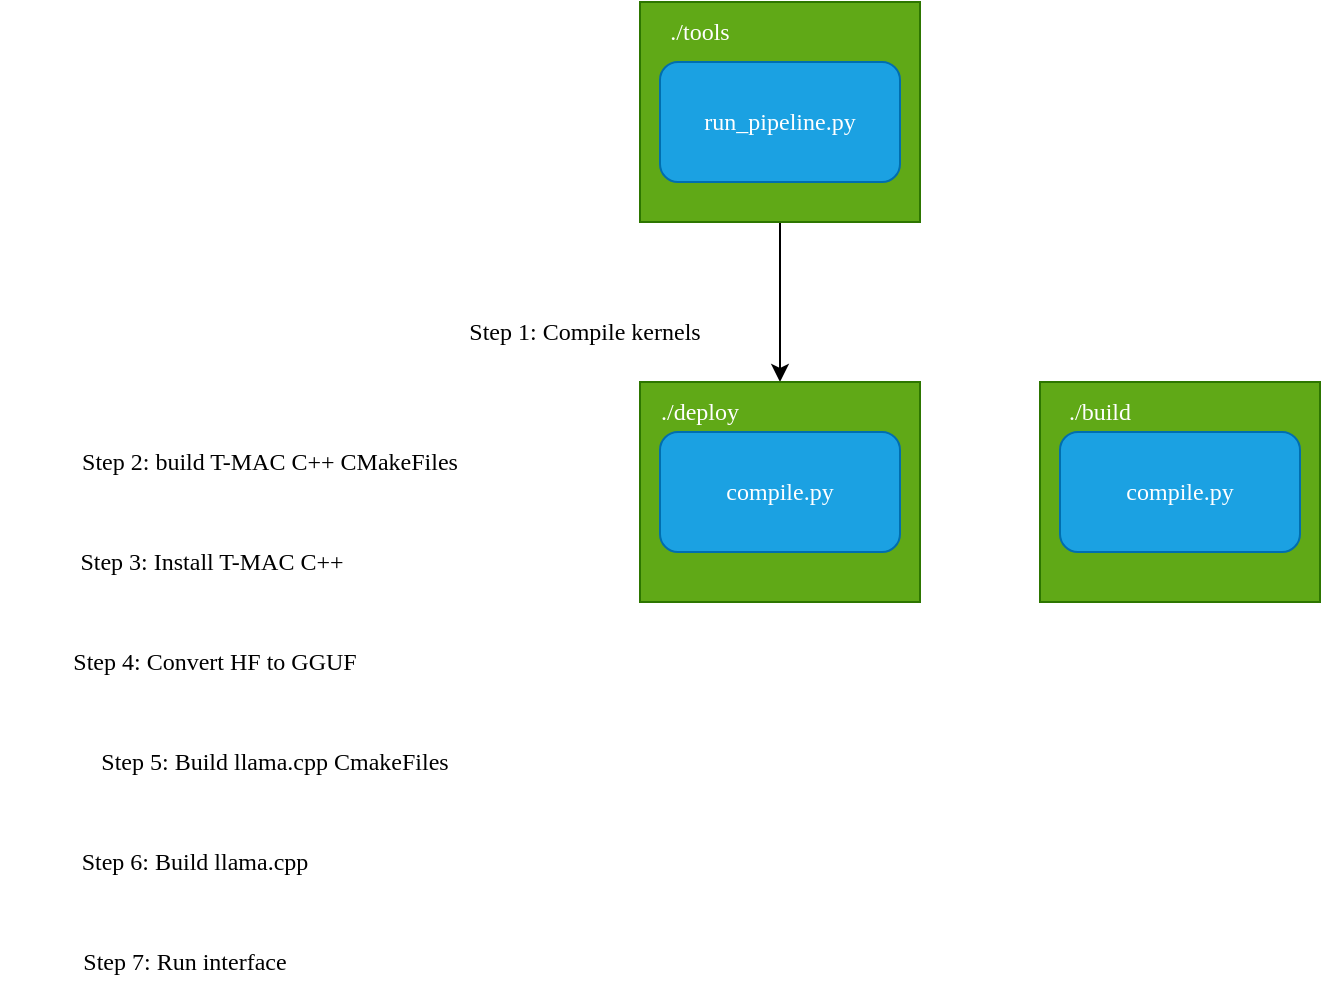 <mxfile version="24.7.17">
  <diagram name="pipeline流程" id="_b3mfQIAoILUMdI7C296">
    <mxGraphModel dx="1123" dy="594" grid="1" gridSize="10" guides="1" tooltips="1" connect="1" arrows="1" fold="1" page="1" pageScale="1" pageWidth="1169" pageHeight="827" math="0" shadow="0">
      <root>
        <mxCell id="0" />
        <mxCell id="1" parent="0" />
        <mxCell id="8qDGK20phoXkKiL5pCjt-18" style="edgeStyle=orthogonalEdgeStyle;rounded=0;orthogonalLoop=1;jettySize=auto;html=1;entryX=0.5;entryY=0;entryDx=0;entryDy=0;" edge="1" parent="1" source="8qDGK20phoXkKiL5pCjt-5" target="8qDGK20phoXkKiL5pCjt-9">
          <mxGeometry relative="1" as="geometry" />
        </mxCell>
        <mxCell id="8qDGK20phoXkKiL5pCjt-5" value="" style="rounded=0;whiteSpace=wrap;html=1;fillColor=#60a917;fontColor=#ffffff;strokeColor=#2D7600;" vertex="1" parent="1">
          <mxGeometry x="370" y="360" width="140" height="110" as="geometry" />
        </mxCell>
        <mxCell id="8qDGK20phoXkKiL5pCjt-1" value="&lt;font face=&quot;Lucida Console&quot;&gt;run_pipeline.py&lt;/font&gt;" style="rounded=1;whiteSpace=wrap;html=1;fillColor=#1ba1e2;fontColor=#ffffff;strokeColor=#006EAF;" vertex="1" parent="1">
          <mxGeometry x="380" y="390" width="120" height="60" as="geometry" />
        </mxCell>
        <mxCell id="8qDGK20phoXkKiL5pCjt-4" value="&lt;font face=&quot;Lucida Console&quot;&gt;./tools&lt;/font&gt;" style="text;html=1;align=center;verticalAlign=middle;whiteSpace=wrap;rounded=0;fontColor=#FFFFFF;" vertex="1" parent="1">
          <mxGeometry x="370" y="360" width="60" height="30" as="geometry" />
        </mxCell>
        <mxCell id="8qDGK20phoXkKiL5pCjt-9" value="" style="rounded=0;whiteSpace=wrap;html=1;fillColor=#60a917;fontColor=#ffffff;strokeColor=#2D7600;" vertex="1" parent="1">
          <mxGeometry x="370" y="550" width="140" height="110" as="geometry" />
        </mxCell>
        <mxCell id="8qDGK20phoXkKiL5pCjt-8" value="&lt;font face=&quot;Lucida Console&quot;&gt;./deploy&lt;/font&gt;" style="text;html=1;align=center;verticalAlign=middle;whiteSpace=wrap;rounded=0;fontColor=#FFFFFF;" vertex="1" parent="1">
          <mxGeometry x="370" y="550" width="60" height="30" as="geometry" />
        </mxCell>
        <mxCell id="8qDGK20phoXkKiL5pCjt-10" value="&lt;font face=&quot;Lucida Console&quot;&gt;&lt;span style=&quot;font-size: 12px;&quot;&gt;compile.py&lt;/span&gt;&lt;/font&gt;" style="rounded=1;whiteSpace=wrap;html=1;fillColor=#1ba1e2;fontColor=#ffffff;strokeColor=#006EAF;" vertex="1" parent="1">
          <mxGeometry x="380" y="575" width="120" height="60" as="geometry" />
        </mxCell>
        <mxCell id="8qDGK20phoXkKiL5pCjt-11" value="&lt;font face=&quot;Lucida Console&quot; color=&quot;#000000&quot;&gt;Step 1:&amp;nbsp;&lt;span style=&quot;font-size: 12px;&quot;&gt;Compile kernels&lt;/span&gt;&lt;/font&gt;" style="text;html=1;align=center;verticalAlign=middle;whiteSpace=wrap;rounded=0;fontColor=#FFFFFF;" vertex="1" parent="1">
          <mxGeometry x="255" y="510" width="175" height="30" as="geometry" />
        </mxCell>
        <mxCell id="8qDGK20phoXkKiL5pCjt-12" value="&lt;font face=&quot;Lucida Console&quot; color=&quot;#000000&quot;&gt;Step 2: build T-MAC C++ CMakeFiles&lt;/font&gt;" style="text;html=1;align=center;verticalAlign=middle;whiteSpace=wrap;rounded=0;fontColor=#FFFFFF;" vertex="1" parent="1">
          <mxGeometry x="55" y="575" width="260" height="30" as="geometry" />
        </mxCell>
        <mxCell id="8qDGK20phoXkKiL5pCjt-13" value="&lt;font face=&quot;Lucida Console&quot; color=&quot;#000000&quot;&gt;Step 3: Install T-MAC C++&amp;nbsp;&lt;/font&gt;" style="text;html=1;align=center;verticalAlign=middle;whiteSpace=wrap;rounded=0;fontColor=#FFFFFF;" vertex="1" parent="1">
          <mxGeometry x="55" y="625" width="205" height="30" as="geometry" />
        </mxCell>
        <mxCell id="8qDGK20phoXkKiL5pCjt-14" value="&lt;font face=&quot;Lucida Console&quot; color=&quot;#000000&quot;&gt;Step 4: Convert HF to GGUF&lt;/font&gt;" style="text;html=1;align=center;verticalAlign=middle;whiteSpace=wrap;rounded=0;fontColor=#FFFFFF;" vertex="1" parent="1">
          <mxGeometry x="55" y="675" width="205" height="30" as="geometry" />
        </mxCell>
        <mxCell id="8qDGK20phoXkKiL5pCjt-15" value="&lt;font face=&quot;Lucida Console&quot; color=&quot;#000000&quot;&gt;Step 5: Build llama.cpp CmakeFiles&lt;/font&gt;" style="text;html=1;align=center;verticalAlign=middle;whiteSpace=wrap;rounded=0;fontColor=#FFFFFF;" vertex="1" parent="1">
          <mxGeometry x="55" y="725" width="265" height="30" as="geometry" />
        </mxCell>
        <mxCell id="8qDGK20phoXkKiL5pCjt-16" value="&lt;font face=&quot;Lucida Console&quot; color=&quot;#000000&quot;&gt;Step 6: Build llama.cpp&lt;/font&gt;" style="text;html=1;align=center;verticalAlign=middle;whiteSpace=wrap;rounded=0;fontColor=#FFFFFF;" vertex="1" parent="1">
          <mxGeometry x="55" y="775" width="185" height="30" as="geometry" />
        </mxCell>
        <mxCell id="8qDGK20phoXkKiL5pCjt-17" value="&lt;font face=&quot;Lucida Console&quot; color=&quot;#000000&quot;&gt;Step 7: Run interface&lt;/font&gt;" style="text;html=1;align=center;verticalAlign=middle;whiteSpace=wrap;rounded=0;fontColor=#FFFFFF;" vertex="1" parent="1">
          <mxGeometry x="50" y="825" width="185" height="30" as="geometry" />
        </mxCell>
        <mxCell id="8qDGK20phoXkKiL5pCjt-19" value="" style="rounded=0;whiteSpace=wrap;html=1;fillColor=#60a917;fontColor=#ffffff;strokeColor=#2D7600;" vertex="1" parent="1">
          <mxGeometry x="570" y="550" width="140" height="110" as="geometry" />
        </mxCell>
        <mxCell id="8qDGK20phoXkKiL5pCjt-20" value="&lt;font face=&quot;Lucida Console&quot;&gt;./&lt;span style=&quot;font-size: 12px;&quot;&gt;build&lt;/span&gt;&lt;/font&gt;" style="text;html=1;align=center;verticalAlign=middle;whiteSpace=wrap;rounded=0;fontColor=#FFFFFF;" vertex="1" parent="1">
          <mxGeometry x="570" y="550" width="60" height="30" as="geometry" />
        </mxCell>
        <mxCell id="8qDGK20phoXkKiL5pCjt-21" value="&lt;font face=&quot;Lucida Console&quot;&gt;&lt;span style=&quot;font-size: 12px;&quot;&gt;compile.py&lt;/span&gt;&lt;/font&gt;" style="rounded=1;whiteSpace=wrap;html=1;fillColor=#1ba1e2;fontColor=#ffffff;strokeColor=#006EAF;" vertex="1" parent="1">
          <mxGeometry x="580" y="575" width="120" height="60" as="geometry" />
        </mxCell>
      </root>
    </mxGraphModel>
  </diagram>
</mxfile>
